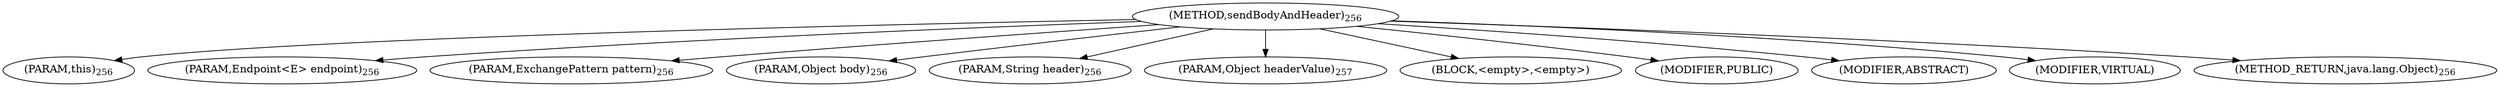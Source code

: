 digraph "sendBodyAndHeader" {  
"208" [label = <(METHOD,sendBodyAndHeader)<SUB>256</SUB>> ]
"209" [label = <(PARAM,this)<SUB>256</SUB>> ]
"210" [label = <(PARAM,Endpoint&lt;E&gt; endpoint)<SUB>256</SUB>> ]
"211" [label = <(PARAM,ExchangePattern pattern)<SUB>256</SUB>> ]
"212" [label = <(PARAM,Object body)<SUB>256</SUB>> ]
"213" [label = <(PARAM,String header)<SUB>256</SUB>> ]
"214" [label = <(PARAM,Object headerValue)<SUB>257</SUB>> ]
"215" [label = <(BLOCK,&lt;empty&gt;,&lt;empty&gt;)> ]
"216" [label = <(MODIFIER,PUBLIC)> ]
"217" [label = <(MODIFIER,ABSTRACT)> ]
"218" [label = <(MODIFIER,VIRTUAL)> ]
"219" [label = <(METHOD_RETURN,java.lang.Object)<SUB>256</SUB>> ]
  "208" -> "209" 
  "208" -> "210" 
  "208" -> "211" 
  "208" -> "212" 
  "208" -> "213" 
  "208" -> "214" 
  "208" -> "215" 
  "208" -> "216" 
  "208" -> "217" 
  "208" -> "218" 
  "208" -> "219" 
}
